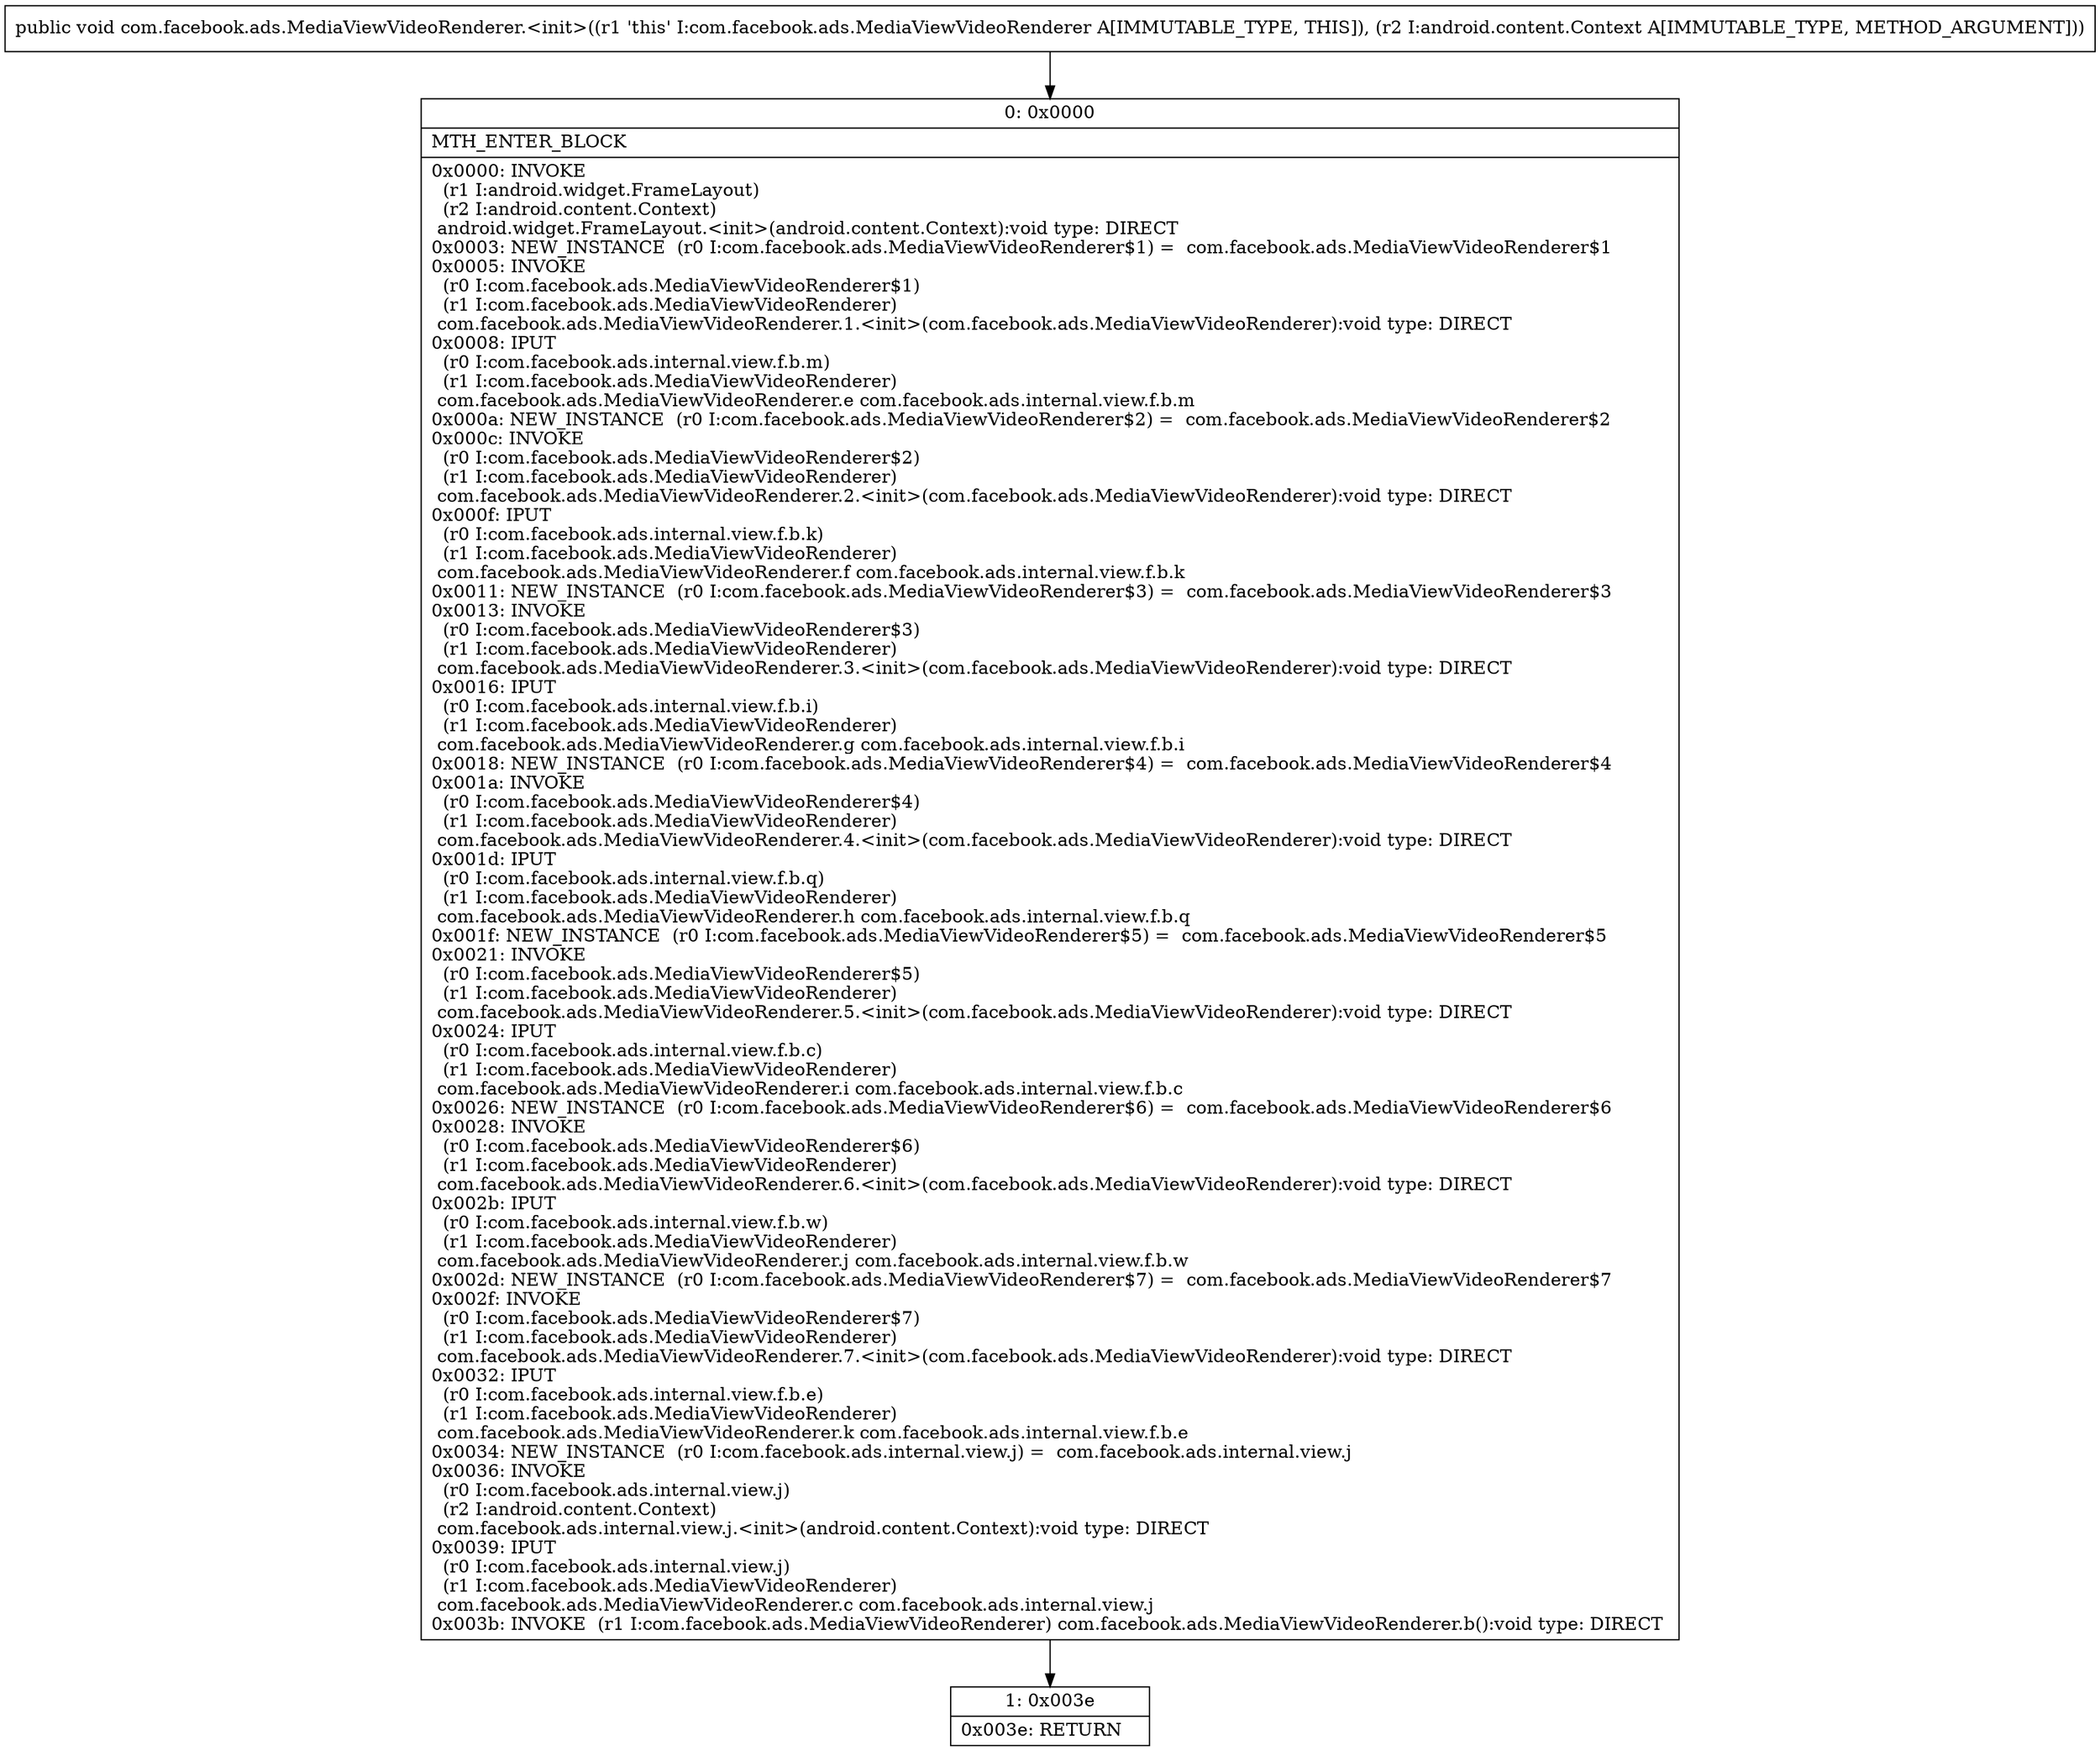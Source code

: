 digraph "CFG forcom.facebook.ads.MediaViewVideoRenderer.\<init\>(Landroid\/content\/Context;)V" {
Node_0 [shape=record,label="{0\:\ 0x0000|MTH_ENTER_BLOCK\l|0x0000: INVOKE  \l  (r1 I:android.widget.FrameLayout)\l  (r2 I:android.content.Context)\l android.widget.FrameLayout.\<init\>(android.content.Context):void type: DIRECT \l0x0003: NEW_INSTANCE  (r0 I:com.facebook.ads.MediaViewVideoRenderer$1) =  com.facebook.ads.MediaViewVideoRenderer$1 \l0x0005: INVOKE  \l  (r0 I:com.facebook.ads.MediaViewVideoRenderer$1)\l  (r1 I:com.facebook.ads.MediaViewVideoRenderer)\l com.facebook.ads.MediaViewVideoRenderer.1.\<init\>(com.facebook.ads.MediaViewVideoRenderer):void type: DIRECT \l0x0008: IPUT  \l  (r0 I:com.facebook.ads.internal.view.f.b.m)\l  (r1 I:com.facebook.ads.MediaViewVideoRenderer)\l com.facebook.ads.MediaViewVideoRenderer.e com.facebook.ads.internal.view.f.b.m \l0x000a: NEW_INSTANCE  (r0 I:com.facebook.ads.MediaViewVideoRenderer$2) =  com.facebook.ads.MediaViewVideoRenderer$2 \l0x000c: INVOKE  \l  (r0 I:com.facebook.ads.MediaViewVideoRenderer$2)\l  (r1 I:com.facebook.ads.MediaViewVideoRenderer)\l com.facebook.ads.MediaViewVideoRenderer.2.\<init\>(com.facebook.ads.MediaViewVideoRenderer):void type: DIRECT \l0x000f: IPUT  \l  (r0 I:com.facebook.ads.internal.view.f.b.k)\l  (r1 I:com.facebook.ads.MediaViewVideoRenderer)\l com.facebook.ads.MediaViewVideoRenderer.f com.facebook.ads.internal.view.f.b.k \l0x0011: NEW_INSTANCE  (r0 I:com.facebook.ads.MediaViewVideoRenderer$3) =  com.facebook.ads.MediaViewVideoRenderer$3 \l0x0013: INVOKE  \l  (r0 I:com.facebook.ads.MediaViewVideoRenderer$3)\l  (r1 I:com.facebook.ads.MediaViewVideoRenderer)\l com.facebook.ads.MediaViewVideoRenderer.3.\<init\>(com.facebook.ads.MediaViewVideoRenderer):void type: DIRECT \l0x0016: IPUT  \l  (r0 I:com.facebook.ads.internal.view.f.b.i)\l  (r1 I:com.facebook.ads.MediaViewVideoRenderer)\l com.facebook.ads.MediaViewVideoRenderer.g com.facebook.ads.internal.view.f.b.i \l0x0018: NEW_INSTANCE  (r0 I:com.facebook.ads.MediaViewVideoRenderer$4) =  com.facebook.ads.MediaViewVideoRenderer$4 \l0x001a: INVOKE  \l  (r0 I:com.facebook.ads.MediaViewVideoRenderer$4)\l  (r1 I:com.facebook.ads.MediaViewVideoRenderer)\l com.facebook.ads.MediaViewVideoRenderer.4.\<init\>(com.facebook.ads.MediaViewVideoRenderer):void type: DIRECT \l0x001d: IPUT  \l  (r0 I:com.facebook.ads.internal.view.f.b.q)\l  (r1 I:com.facebook.ads.MediaViewVideoRenderer)\l com.facebook.ads.MediaViewVideoRenderer.h com.facebook.ads.internal.view.f.b.q \l0x001f: NEW_INSTANCE  (r0 I:com.facebook.ads.MediaViewVideoRenderer$5) =  com.facebook.ads.MediaViewVideoRenderer$5 \l0x0021: INVOKE  \l  (r0 I:com.facebook.ads.MediaViewVideoRenderer$5)\l  (r1 I:com.facebook.ads.MediaViewVideoRenderer)\l com.facebook.ads.MediaViewVideoRenderer.5.\<init\>(com.facebook.ads.MediaViewVideoRenderer):void type: DIRECT \l0x0024: IPUT  \l  (r0 I:com.facebook.ads.internal.view.f.b.c)\l  (r1 I:com.facebook.ads.MediaViewVideoRenderer)\l com.facebook.ads.MediaViewVideoRenderer.i com.facebook.ads.internal.view.f.b.c \l0x0026: NEW_INSTANCE  (r0 I:com.facebook.ads.MediaViewVideoRenderer$6) =  com.facebook.ads.MediaViewVideoRenderer$6 \l0x0028: INVOKE  \l  (r0 I:com.facebook.ads.MediaViewVideoRenderer$6)\l  (r1 I:com.facebook.ads.MediaViewVideoRenderer)\l com.facebook.ads.MediaViewVideoRenderer.6.\<init\>(com.facebook.ads.MediaViewVideoRenderer):void type: DIRECT \l0x002b: IPUT  \l  (r0 I:com.facebook.ads.internal.view.f.b.w)\l  (r1 I:com.facebook.ads.MediaViewVideoRenderer)\l com.facebook.ads.MediaViewVideoRenderer.j com.facebook.ads.internal.view.f.b.w \l0x002d: NEW_INSTANCE  (r0 I:com.facebook.ads.MediaViewVideoRenderer$7) =  com.facebook.ads.MediaViewVideoRenderer$7 \l0x002f: INVOKE  \l  (r0 I:com.facebook.ads.MediaViewVideoRenderer$7)\l  (r1 I:com.facebook.ads.MediaViewVideoRenderer)\l com.facebook.ads.MediaViewVideoRenderer.7.\<init\>(com.facebook.ads.MediaViewVideoRenderer):void type: DIRECT \l0x0032: IPUT  \l  (r0 I:com.facebook.ads.internal.view.f.b.e)\l  (r1 I:com.facebook.ads.MediaViewVideoRenderer)\l com.facebook.ads.MediaViewVideoRenderer.k com.facebook.ads.internal.view.f.b.e \l0x0034: NEW_INSTANCE  (r0 I:com.facebook.ads.internal.view.j) =  com.facebook.ads.internal.view.j \l0x0036: INVOKE  \l  (r0 I:com.facebook.ads.internal.view.j)\l  (r2 I:android.content.Context)\l com.facebook.ads.internal.view.j.\<init\>(android.content.Context):void type: DIRECT \l0x0039: IPUT  \l  (r0 I:com.facebook.ads.internal.view.j)\l  (r1 I:com.facebook.ads.MediaViewVideoRenderer)\l com.facebook.ads.MediaViewVideoRenderer.c com.facebook.ads.internal.view.j \l0x003b: INVOKE  (r1 I:com.facebook.ads.MediaViewVideoRenderer) com.facebook.ads.MediaViewVideoRenderer.b():void type: DIRECT \l}"];
Node_1 [shape=record,label="{1\:\ 0x003e|0x003e: RETURN   \l}"];
MethodNode[shape=record,label="{public void com.facebook.ads.MediaViewVideoRenderer.\<init\>((r1 'this' I:com.facebook.ads.MediaViewVideoRenderer A[IMMUTABLE_TYPE, THIS]), (r2 I:android.content.Context A[IMMUTABLE_TYPE, METHOD_ARGUMENT])) }"];
MethodNode -> Node_0;
Node_0 -> Node_1;
}

